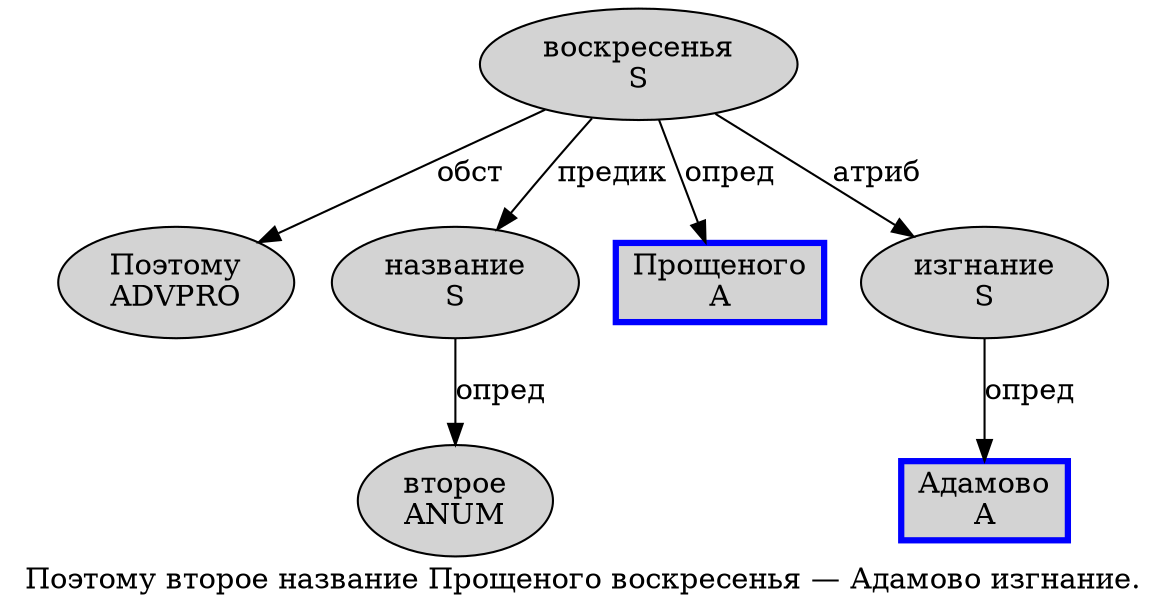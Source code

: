 digraph SENTENCE_710 {
	graph [label="Поэтому второе название Прощеного воскресенья — Адамово изгнание."]
	node [style=filled]
		0 [label="Поэтому
ADVPRO" color="" fillcolor=lightgray penwidth=1 shape=ellipse]
		1 [label="второе
ANUM" color="" fillcolor=lightgray penwidth=1 shape=ellipse]
		2 [label="название
S" color="" fillcolor=lightgray penwidth=1 shape=ellipse]
		3 [label="Прощеного
A" color=blue fillcolor=lightgray penwidth=3 shape=box]
		4 [label="воскресенья
S" color="" fillcolor=lightgray penwidth=1 shape=ellipse]
		6 [label="Адамово
A" color=blue fillcolor=lightgray penwidth=3 shape=box]
		7 [label="изгнание
S" color="" fillcolor=lightgray penwidth=1 shape=ellipse]
			7 -> 6 [label="опред"]
			4 -> 0 [label="обст"]
			4 -> 2 [label="предик"]
			4 -> 3 [label="опред"]
			4 -> 7 [label="атриб"]
			2 -> 1 [label="опред"]
}